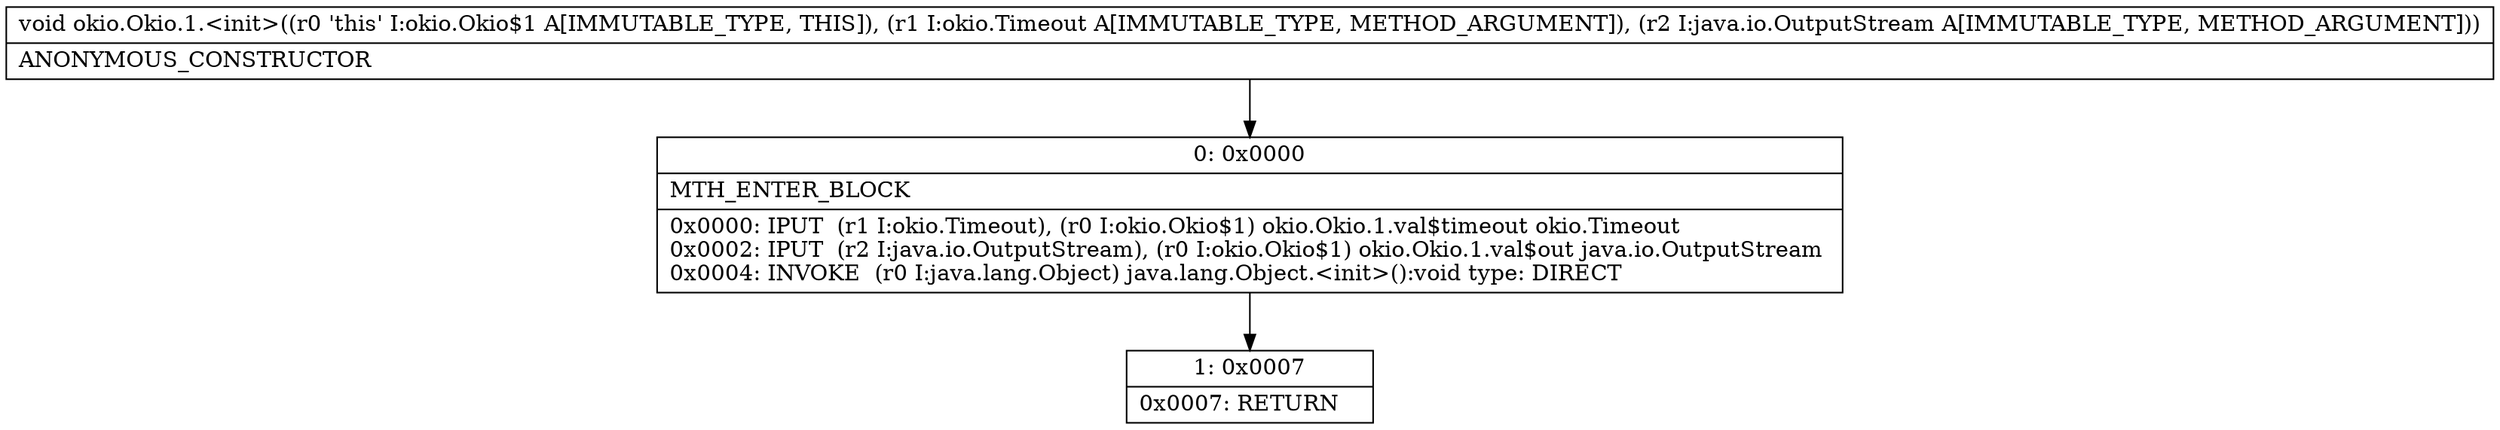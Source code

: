 digraph "CFG forokio.Okio.1.\<init\>(Lokio\/Timeout;Ljava\/io\/OutputStream;)V" {
Node_0 [shape=record,label="{0\:\ 0x0000|MTH_ENTER_BLOCK\l|0x0000: IPUT  (r1 I:okio.Timeout), (r0 I:okio.Okio$1) okio.Okio.1.val$timeout okio.Timeout \l0x0002: IPUT  (r2 I:java.io.OutputStream), (r0 I:okio.Okio$1) okio.Okio.1.val$out java.io.OutputStream \l0x0004: INVOKE  (r0 I:java.lang.Object) java.lang.Object.\<init\>():void type: DIRECT \l}"];
Node_1 [shape=record,label="{1\:\ 0x0007|0x0007: RETURN   \l}"];
MethodNode[shape=record,label="{void okio.Okio.1.\<init\>((r0 'this' I:okio.Okio$1 A[IMMUTABLE_TYPE, THIS]), (r1 I:okio.Timeout A[IMMUTABLE_TYPE, METHOD_ARGUMENT]), (r2 I:java.io.OutputStream A[IMMUTABLE_TYPE, METHOD_ARGUMENT]))  | ANONYMOUS_CONSTRUCTOR\l}"];
MethodNode -> Node_0;
Node_0 -> Node_1;
}

